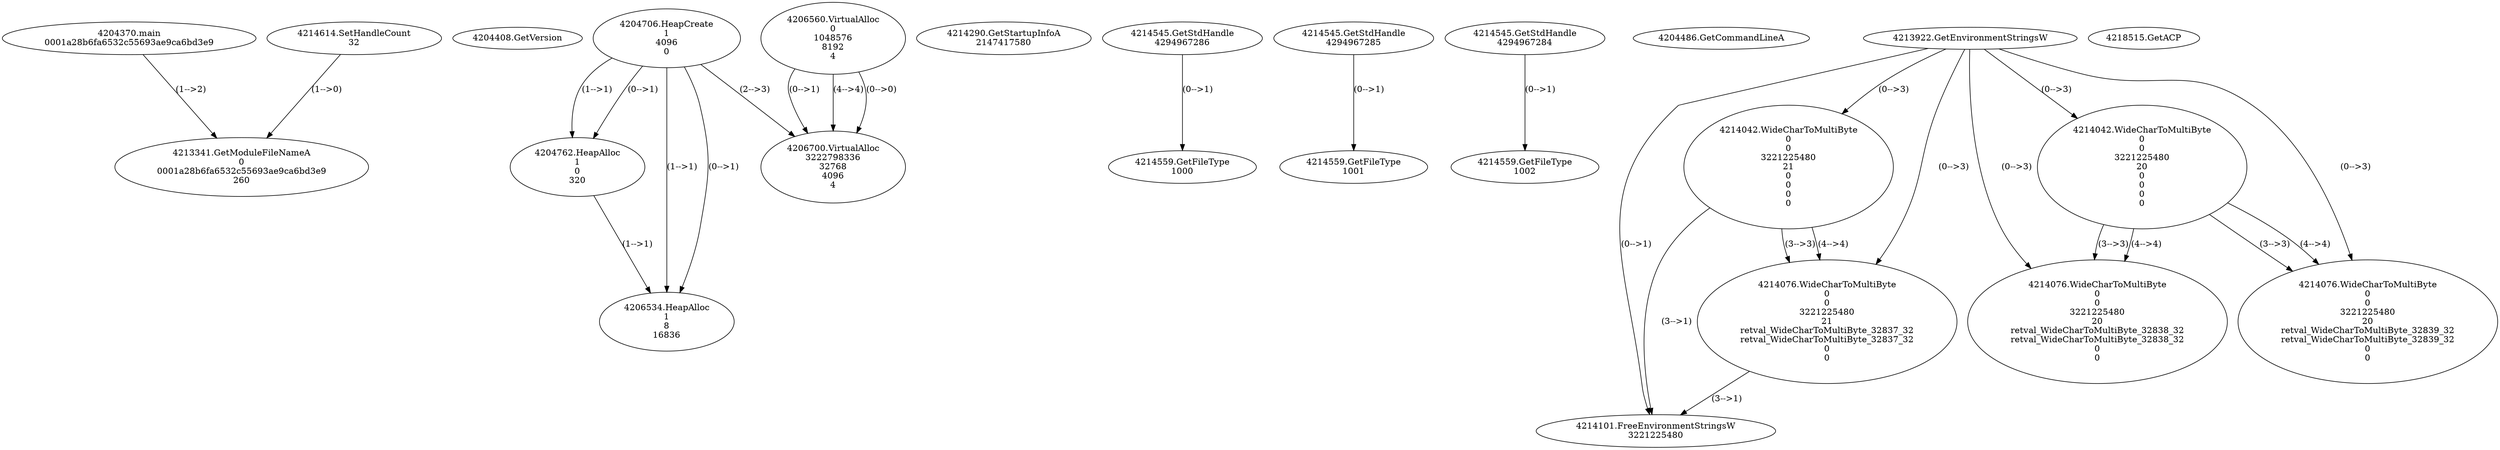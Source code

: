 // Global SCDG with merge call
digraph {
	0 [label="4204370.main
0001a28b6fa6532c55693ae9ca6bd3e9"]
	1 [label="4204408.GetVersion
"]
	2 [label="4204706.HeapCreate
1
4096
0"]
	3 [label="4204762.HeapAlloc
1
0
320"]
	2 -> 3 [label="(1-->1)"]
	2 -> 3 [label="(0-->1)"]
	4 [label="4206534.HeapAlloc
1
8
16836"]
	2 -> 4 [label="(1-->1)"]
	2 -> 4 [label="(0-->1)"]
	3 -> 4 [label="(1-->1)"]
	5 [label="4206560.VirtualAlloc
0
1048576
8192
4"]
	6 [label="4206700.VirtualAlloc
3222798336
32768
4096
4"]
	5 -> 6 [label="(0-->1)"]
	2 -> 6 [label="(2-->3)"]
	5 -> 6 [label="(4-->4)"]
	5 -> 6 [label="(0-->0)"]
	7 [label="4214290.GetStartupInfoA
2147417580"]
	8 [label="4214545.GetStdHandle
4294967286"]
	9 [label="4214559.GetFileType
1000"]
	8 -> 9 [label="(0-->1)"]
	10 [label="4214545.GetStdHandle
4294967285"]
	11 [label="4214559.GetFileType
1001"]
	10 -> 11 [label="(0-->1)"]
	12 [label="4214545.GetStdHandle
4294967284"]
	13 [label="4214559.GetFileType
1002"]
	12 -> 13 [label="(0-->1)"]
	14 [label="4214614.SetHandleCount
32"]
	15 [label="4204486.GetCommandLineA
"]
	16 [label="4213922.GetEnvironmentStringsW
"]
	17 [label="4214042.WideCharToMultiByte
0
0
3221225480
21
0
0
0
0"]
	16 -> 17 [label="(0-->3)"]
	18 [label="4214076.WideCharToMultiByte
0
0
3221225480
21
retval_WideCharToMultiByte_32837_32
retval_WideCharToMultiByte_32837_32
0
0"]
	16 -> 18 [label="(0-->3)"]
	17 -> 18 [label="(3-->3)"]
	17 -> 18 [label="(4-->4)"]
	19 [label="4214101.FreeEnvironmentStringsW
3221225480"]
	16 -> 19 [label="(0-->1)"]
	17 -> 19 [label="(3-->1)"]
	18 -> 19 [label="(3-->1)"]
	20 [label="4218515.GetACP
"]
	21 [label="4213341.GetModuleFileNameA
0
0001a28b6fa6532c55693ae9ca6bd3e9
260"]
	0 -> 21 [label="(1-->2)"]
	14 -> 21 [label="(1-->0)"]
	22 [label="4214042.WideCharToMultiByte
0
0
3221225480
20
0
0
0
0"]
	16 -> 22 [label="(0-->3)"]
	23 [label="4214076.WideCharToMultiByte
0
0
3221225480
20
retval_WideCharToMultiByte_32838_32
retval_WideCharToMultiByte_32838_32
0
0"]
	16 -> 23 [label="(0-->3)"]
	22 -> 23 [label="(3-->3)"]
	22 -> 23 [label="(4-->4)"]
	24 [label="4214076.WideCharToMultiByte
0
0
3221225480
20
retval_WideCharToMultiByte_32839_32
retval_WideCharToMultiByte_32839_32
0
0"]
	16 -> 24 [label="(0-->3)"]
	22 -> 24 [label="(3-->3)"]
	22 -> 24 [label="(4-->4)"]
}
